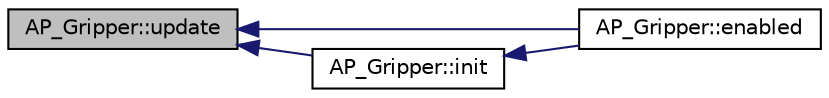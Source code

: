 digraph "AP_Gripper::update"
{
 // INTERACTIVE_SVG=YES
  edge [fontname="Helvetica",fontsize="10",labelfontname="Helvetica",labelfontsize="10"];
  node [fontname="Helvetica",fontsize="10",shape=record];
  rankdir="LR";
  Node1 [label="AP_Gripper::update",height=0.2,width=0.4,color="black", fillcolor="grey75", style="filled", fontcolor="black"];
  Node1 -> Node2 [dir="back",color="midnightblue",fontsize="10",style="solid",fontname="Helvetica"];
  Node2 [label="AP_Gripper::enabled",height=0.2,width=0.4,color="black", fillcolor="white", style="filled",URL="$classAP__Gripper.html#ad70c682007f9af5e03743c5f5a2d6308"];
  Node1 -> Node3 [dir="back",color="midnightblue",fontsize="10",style="solid",fontname="Helvetica"];
  Node3 [label="AP_Gripper::init",height=0.2,width=0.4,color="black", fillcolor="white", style="filled",URL="$classAP__Gripper.html#a82817d48296f50234b66391d7dac76ff"];
  Node3 -> Node2 [dir="back",color="midnightblue",fontsize="10",style="solid",fontname="Helvetica"];
}
